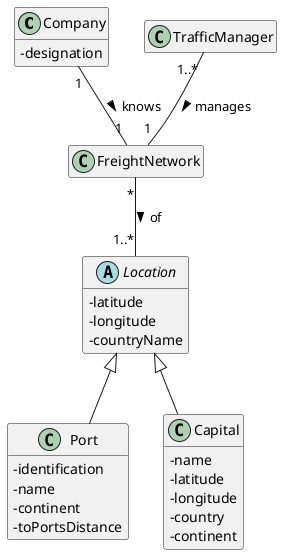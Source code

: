 @startuml
'https://plantuml.com/class-diagram

skinparam classAttributeIconSize 0
hide empty methods
hide empty attributes

class Company {
    -designation
}

class FreightNetwork {}

abstract class Location{
    -latitude
    -longitude
    -countryName
}

class Port {
    -identification
    -name
    -continent
    -toPortsDistance
}

class Capital{
    -name
    -latitude
    -longitude
    -country
    -continent
}




class TrafficManager {}



/'Multiplicidade'/
Company "1" -- "1" FreightNetwork : knows >
Location <|-- Port
FreightNetwork "*" -- "1..*" Location : of >
/'Dúvidas'/
TrafficManager "1..*" -- "1" FreightNetwork : manages >
Location <|-- Capital

@enduml